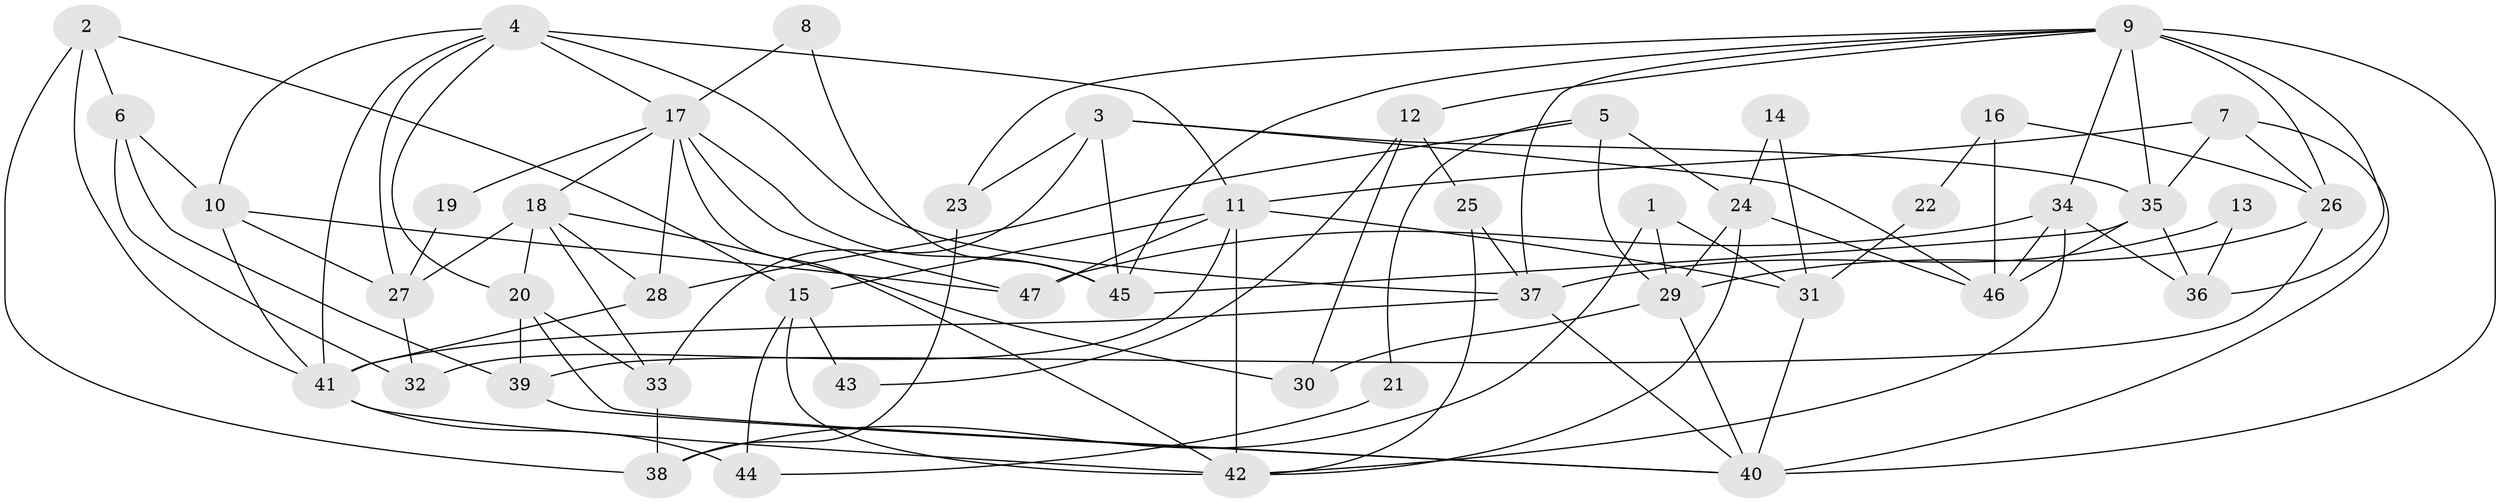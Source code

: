 // original degree distribution, {3: 0.24242424242424243, 4: 0.21212121212121213, 5: 0.25757575757575757, 2: 0.16666666666666666, 6: 0.07575757575757576, 7: 0.015151515151515152, 8: 0.030303030303030304}
// Generated by graph-tools (version 1.1) at 2025/37/03/04/25 23:37:09]
// undirected, 47 vertices, 105 edges
graph export_dot {
  node [color=gray90,style=filled];
  1;
  2;
  3;
  4;
  5;
  6;
  7;
  8;
  9;
  10;
  11;
  12;
  13;
  14;
  15;
  16;
  17;
  18;
  19;
  20;
  21;
  22;
  23;
  24;
  25;
  26;
  27;
  28;
  29;
  30;
  31;
  32;
  33;
  34;
  35;
  36;
  37;
  38;
  39;
  40;
  41;
  42;
  43;
  44;
  45;
  46;
  47;
  1 -- 29 [weight=1.0];
  1 -- 31 [weight=1.0];
  1 -- 38 [weight=1.0];
  2 -- 6 [weight=1.0];
  2 -- 15 [weight=1.0];
  2 -- 38 [weight=1.0];
  2 -- 41 [weight=1.0];
  3 -- 23 [weight=1.0];
  3 -- 33 [weight=1.0];
  3 -- 35 [weight=2.0];
  3 -- 45 [weight=1.0];
  3 -- 46 [weight=1.0];
  4 -- 10 [weight=1.0];
  4 -- 11 [weight=1.0];
  4 -- 17 [weight=1.0];
  4 -- 20 [weight=1.0];
  4 -- 27 [weight=1.0];
  4 -- 37 [weight=2.0];
  4 -- 41 [weight=1.0];
  5 -- 21 [weight=1.0];
  5 -- 24 [weight=1.0];
  5 -- 28 [weight=1.0];
  5 -- 29 [weight=1.0];
  6 -- 10 [weight=1.0];
  6 -- 32 [weight=1.0];
  6 -- 39 [weight=1.0];
  7 -- 11 [weight=1.0];
  7 -- 26 [weight=1.0];
  7 -- 35 [weight=1.0];
  7 -- 40 [weight=1.0];
  8 -- 17 [weight=1.0];
  8 -- 45 [weight=1.0];
  9 -- 12 [weight=1.0];
  9 -- 23 [weight=1.0];
  9 -- 26 [weight=1.0];
  9 -- 34 [weight=1.0];
  9 -- 35 [weight=1.0];
  9 -- 36 [weight=1.0];
  9 -- 37 [weight=1.0];
  9 -- 40 [weight=2.0];
  9 -- 45 [weight=1.0];
  10 -- 27 [weight=3.0];
  10 -- 41 [weight=1.0];
  10 -- 47 [weight=1.0];
  11 -- 15 [weight=1.0];
  11 -- 31 [weight=1.0];
  11 -- 32 [weight=1.0];
  11 -- 42 [weight=1.0];
  11 -- 47 [weight=1.0];
  12 -- 25 [weight=1.0];
  12 -- 30 [weight=1.0];
  12 -- 43 [weight=1.0];
  13 -- 36 [weight=1.0];
  13 -- 37 [weight=1.0];
  14 -- 24 [weight=1.0];
  14 -- 31 [weight=1.0];
  15 -- 42 [weight=1.0];
  15 -- 43 [weight=1.0];
  15 -- 44 [weight=1.0];
  16 -- 22 [weight=1.0];
  16 -- 26 [weight=1.0];
  16 -- 46 [weight=1.0];
  17 -- 18 [weight=1.0];
  17 -- 19 [weight=1.0];
  17 -- 28 [weight=1.0];
  17 -- 42 [weight=1.0];
  17 -- 45 [weight=1.0];
  17 -- 47 [weight=1.0];
  18 -- 20 [weight=1.0];
  18 -- 27 [weight=1.0];
  18 -- 28 [weight=1.0];
  18 -- 30 [weight=1.0];
  18 -- 33 [weight=1.0];
  19 -- 27 [weight=1.0];
  20 -- 33 [weight=1.0];
  20 -- 39 [weight=1.0];
  20 -- 40 [weight=1.0];
  21 -- 44 [weight=1.0];
  22 -- 31 [weight=1.0];
  23 -- 38 [weight=1.0];
  24 -- 29 [weight=1.0];
  24 -- 42 [weight=1.0];
  24 -- 46 [weight=1.0];
  25 -- 37 [weight=2.0];
  25 -- 42 [weight=1.0];
  26 -- 29 [weight=1.0];
  26 -- 39 [weight=1.0];
  27 -- 32 [weight=1.0];
  28 -- 41 [weight=1.0];
  29 -- 30 [weight=1.0];
  29 -- 40 [weight=1.0];
  31 -- 40 [weight=1.0];
  33 -- 38 [weight=1.0];
  34 -- 36 [weight=1.0];
  34 -- 42 [weight=1.0];
  34 -- 46 [weight=1.0];
  34 -- 47 [weight=1.0];
  35 -- 36 [weight=1.0];
  35 -- 45 [weight=1.0];
  35 -- 46 [weight=1.0];
  37 -- 40 [weight=1.0];
  37 -- 41 [weight=1.0];
  39 -- 40 [weight=1.0];
  41 -- 42 [weight=1.0];
  41 -- 44 [weight=1.0];
}
